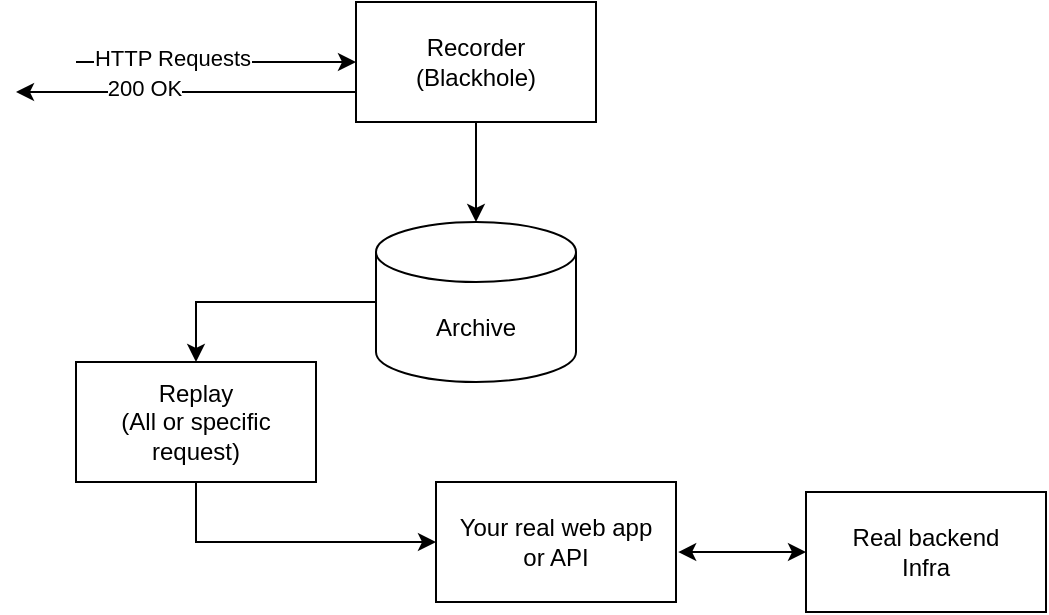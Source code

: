 <mxfile version="13.7.9" type="device"><diagram id="sz_kdDOJWMEYm3Ze0H0s" name="Page-1"><mxGraphModel dx="763" dy="566" grid="1" gridSize="10" guides="1" tooltips="1" connect="1" arrows="1" fold="1" page="1" pageScale="1" pageWidth="850" pageHeight="1100" math="0" shadow="0"><root><mxCell id="0"/><mxCell id="1" parent="0"/><mxCell id="Zb_hI5wdrYQOlt0T4FxA-1" value="Recorder&lt;br&gt;(Blackhole)" style="rounded=0;whiteSpace=wrap;html=1;" parent="1" vertex="1"><mxGeometry x="200" y="30" width="120" height="60" as="geometry"/></mxCell><mxCell id="Zb_hI5wdrYQOlt0T4FxA-3" value="" style="endArrow=classic;html=1;entryX=0;entryY=0.5;entryDx=0;entryDy=0;" parent="1" target="Zb_hI5wdrYQOlt0T4FxA-1" edge="1"><mxGeometry width="50" height="50" relative="1" as="geometry"><mxPoint x="60" y="60" as="sourcePoint"/><mxPoint x="120" y="50" as="targetPoint"/></mxGeometry></mxCell><mxCell id="Zb_hI5wdrYQOlt0T4FxA-6" value="HTTP Requests" style="edgeLabel;html=1;align=center;verticalAlign=middle;resizable=0;points=[];" parent="Zb_hI5wdrYQOlt0T4FxA-3" vertex="1" connectable="0"><mxGeometry x="-0.314" y="2" relative="1" as="geometry"><mxPoint as="offset"/></mxGeometry></mxCell><mxCell id="IpHWgwS3sw5PZhYvjDWd-6" style="edgeStyle=orthogonalEdgeStyle;rounded=0;orthogonalLoop=1;jettySize=auto;html=1;exitX=0;exitY=0.5;exitDx=0;exitDy=0;exitPerimeter=0;entryX=0.5;entryY=0;entryDx=0;entryDy=0;" edge="1" parent="1" source="Zb_hI5wdrYQOlt0T4FxA-4" target="IpHWgwS3sw5PZhYvjDWd-5"><mxGeometry relative="1" as="geometry"/></mxCell><mxCell id="Zb_hI5wdrYQOlt0T4FxA-4" value="Archive" style="shape=cylinder3;whiteSpace=wrap;html=1;boundedLbl=1;backgroundOutline=1;size=15;" parent="1" vertex="1"><mxGeometry x="210" y="140" width="100" height="80" as="geometry"/></mxCell><mxCell id="Zb_hI5wdrYQOlt0T4FxA-5" value="" style="endArrow=classic;html=1;exitX=0.5;exitY=1;exitDx=0;exitDy=0;" parent="1" source="Zb_hI5wdrYQOlt0T4FxA-1" target="Zb_hI5wdrYQOlt0T4FxA-4" edge="1"><mxGeometry width="50" height="50" relative="1" as="geometry"><mxPoint x="340" y="180" as="sourcePoint"/><mxPoint x="390" y="130" as="targetPoint"/></mxGeometry></mxCell><mxCell id="Zb_hI5wdrYQOlt0T4FxA-7" value="" style="endArrow=classic;html=1;exitX=0;exitY=0.75;exitDx=0;exitDy=0;" parent="1" source="Zb_hI5wdrYQOlt0T4FxA-1" edge="1"><mxGeometry width="50" height="50" relative="1" as="geometry"><mxPoint x="340" y="180" as="sourcePoint"/><mxPoint x="30" y="75" as="targetPoint"/></mxGeometry></mxCell><mxCell id="Zb_hI5wdrYQOlt0T4FxA-8" value="200 OK" style="edgeLabel;html=1;align=center;verticalAlign=middle;resizable=0;points=[];" parent="Zb_hI5wdrYQOlt0T4FxA-7" vertex="1" connectable="0"><mxGeometry x="0.247" y="-2" relative="1" as="geometry"><mxPoint as="offset"/></mxGeometry></mxCell><mxCell id="IpHWgwS3sw5PZhYvjDWd-1" value="Your real web app&lt;br&gt;or API" style="rounded=0;whiteSpace=wrap;html=1;" vertex="1" parent="1"><mxGeometry x="240" y="270" width="120" height="60" as="geometry"/></mxCell><mxCell id="IpHWgwS3sw5PZhYvjDWd-2" value="Real backend&lt;br&gt;Infra" style="rounded=0;whiteSpace=wrap;html=1;" vertex="1" parent="1"><mxGeometry x="425" y="275" width="120" height="60" as="geometry"/></mxCell><mxCell id="IpHWgwS3sw5PZhYvjDWd-4" value="" style="endArrow=classic;startArrow=classic;html=1;entryX=0;entryY=0.5;entryDx=0;entryDy=0;exitX=1.009;exitY=0.584;exitDx=0;exitDy=0;exitPerimeter=0;" edge="1" parent="1" source="IpHWgwS3sw5PZhYvjDWd-1" target="IpHWgwS3sw5PZhYvjDWd-2"><mxGeometry width="50" height="50" relative="1" as="geometry"><mxPoint x="360" y="370" as="sourcePoint"/><mxPoint x="410" y="320" as="targetPoint"/></mxGeometry></mxCell><mxCell id="IpHWgwS3sw5PZhYvjDWd-7" style="edgeStyle=orthogonalEdgeStyle;rounded=0;orthogonalLoop=1;jettySize=auto;html=1;exitX=0.5;exitY=1;exitDx=0;exitDy=0;" edge="1" parent="1" source="IpHWgwS3sw5PZhYvjDWd-5" target="IpHWgwS3sw5PZhYvjDWd-1"><mxGeometry relative="1" as="geometry"/></mxCell><mxCell id="IpHWgwS3sw5PZhYvjDWd-5" value="Replay&lt;br&gt;(All or specific request)" style="rounded=0;whiteSpace=wrap;html=1;" vertex="1" parent="1"><mxGeometry x="60" y="210" width="120" height="60" as="geometry"/></mxCell></root></mxGraphModel></diagram></mxfile>